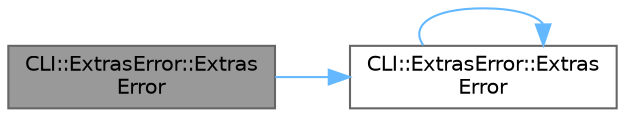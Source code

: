 digraph "CLI::ExtrasError::ExtrasError"
{
 // LATEX_PDF_SIZE
  bgcolor="transparent";
  edge [fontname=Helvetica,fontsize=10,labelfontname=Helvetica,labelfontsize=10];
  node [fontname=Helvetica,fontsize=10,shape=box,height=0.2,width=0.4];
  rankdir="LR";
  Node1 [id="Node000001",label="CLI::ExtrasError::Extras\lError",height=0.2,width=0.4,color="gray40", fillcolor="grey60", style="filled", fontcolor="black",tooltip=" "];
  Node1 -> Node2 [id="edge1_Node000001_Node000002",color="steelblue1",style="solid",tooltip=" "];
  Node2 [id="Node000002",label="CLI::ExtrasError::Extras\lError",height=0.2,width=0.4,color="grey40", fillcolor="white", style="filled",URL="$class_c_l_i_1_1_extras_error.html#a859422a4eb856a261e41bba1f6bd87f9",tooltip=" "];
  Node2 -> Node2 [id="edge2_Node000002_Node000002",color="steelblue1",style="solid",tooltip=" "];
}
